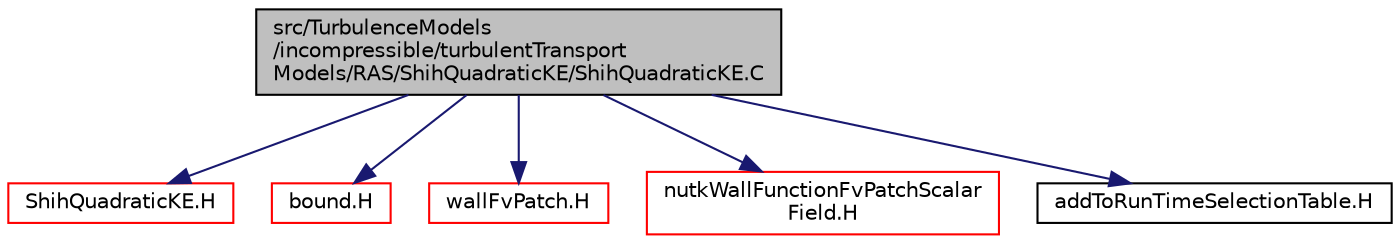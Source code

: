 digraph "src/TurbulenceModels/incompressible/turbulentTransportModels/RAS/ShihQuadraticKE/ShihQuadraticKE.C"
{
  bgcolor="transparent";
  edge [fontname="Helvetica",fontsize="10",labelfontname="Helvetica",labelfontsize="10"];
  node [fontname="Helvetica",fontsize="10",shape=record];
  Node1 [label="src/TurbulenceModels\l/incompressible/turbulentTransport\lModels/RAS/ShihQuadraticKE/ShihQuadraticKE.C",height=0.2,width=0.4,color="black", fillcolor="grey75", style="filled", fontcolor="black"];
  Node1 -> Node2 [color="midnightblue",fontsize="10",style="solid",fontname="Helvetica"];
  Node2 [label="ShihQuadraticKE.H",height=0.2,width=0.4,color="red",URL="$a10746.html"];
  Node1 -> Node3 [color="midnightblue",fontsize="10",style="solid",fontname="Helvetica"];
  Node3 [label="bound.H",height=0.2,width=0.4,color="red",URL="$a05194.html",tooltip="Bound the given scalar field if it has gone unbounded. "];
  Node1 -> Node4 [color="midnightblue",fontsize="10",style="solid",fontname="Helvetica"];
  Node4 [label="wallFvPatch.H",height=0.2,width=0.4,color="red",URL="$a06091.html"];
  Node1 -> Node5 [color="midnightblue",fontsize="10",style="solid",fontname="Helvetica"];
  Node5 [label="nutkWallFunctionFvPatchScalar\lField.H",height=0.2,width=0.4,color="red",URL="$a10790.html"];
  Node1 -> Node6 [color="midnightblue",fontsize="10",style="solid",fontname="Helvetica"];
  Node6 [label="addToRunTimeSelectionTable.H",height=0.2,width=0.4,color="black",URL="$a08169.html",tooltip="Macros for easy insertion into run-time selection tables. "];
}
